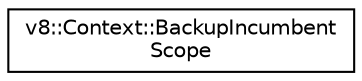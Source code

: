 digraph "Graphical Class Hierarchy"
{
  edge [fontname="Helvetica",fontsize="10",labelfontname="Helvetica",labelfontsize="10"];
  node [fontname="Helvetica",fontsize="10",shape=record];
  rankdir="LR";
  Node1 [label="v8::Context::BackupIncumbent\lScope",height=0.2,width=0.4,color="black", fillcolor="white", style="filled",URL="$classv8_1_1Context_1_1BackupIncumbentScope.html"];
}
